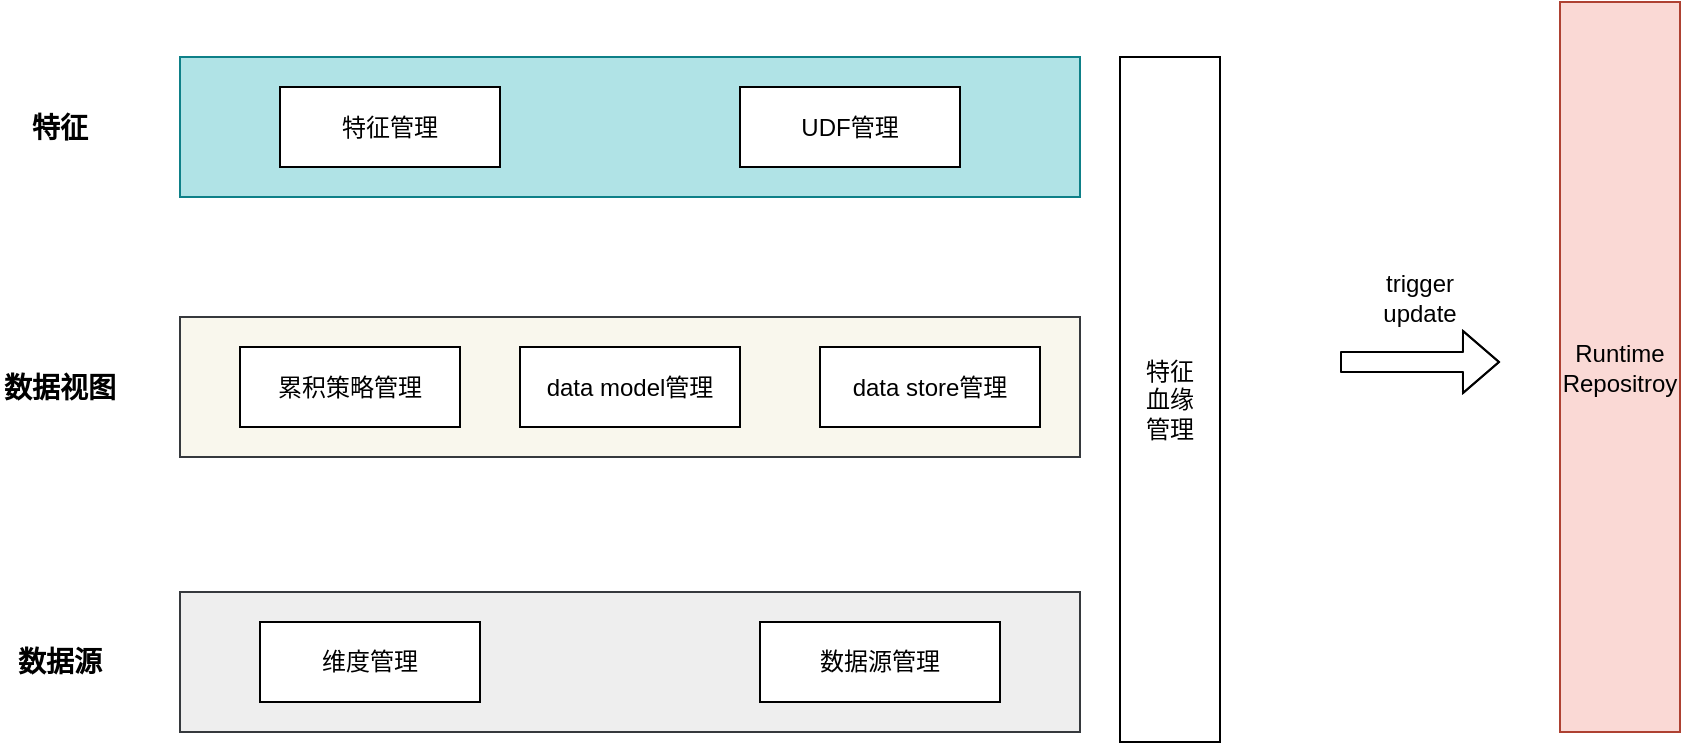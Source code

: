 <mxfile version="13.6.6" type="github">
  <diagram id="XJADYiuNlZ3As5ioFesu" name="Page-1">
    <mxGraphModel dx="1261" dy="794" grid="1" gridSize="10" guides="1" tooltips="1" connect="1" arrows="1" fold="1" page="1" pageScale="1" pageWidth="827" pageHeight="1169" math="0" shadow="0">
      <root>
        <mxCell id="0" />
        <mxCell id="1" parent="0" />
        <mxCell id="BUL7bcd7SDM6CIEStGyZ-1" value="" style="rounded=0;whiteSpace=wrap;html=1;fillColor=#eeeeee;strokeColor=#36393d;" vertex="1" parent="1">
          <mxGeometry x="200" y="495" width="450" height="70" as="geometry" />
        </mxCell>
        <mxCell id="BUL7bcd7SDM6CIEStGyZ-2" value="&lt;b&gt;&lt;font style=&quot;font-size: 14px&quot;&gt;数据源&lt;/font&gt;&lt;/b&gt;" style="text;html=1;strokeColor=none;fillColor=none;align=center;verticalAlign=middle;whiteSpace=wrap;rounded=0;" vertex="1" parent="1">
          <mxGeometry x="110" y="517.5" width="60" height="25" as="geometry" />
        </mxCell>
        <mxCell id="BUL7bcd7SDM6CIEStGyZ-3" value="&lt;b&gt;&lt;font style=&quot;font-size: 14px&quot;&gt;数据视图&lt;/font&gt;&lt;/b&gt;" style="text;html=1;strokeColor=none;fillColor=none;align=center;verticalAlign=middle;whiteSpace=wrap;rounded=0;" vertex="1" parent="1">
          <mxGeometry x="110" y="380" width="60" height="25" as="geometry" />
        </mxCell>
        <mxCell id="BUL7bcd7SDM6CIEStGyZ-4" value="&lt;b&gt;&lt;font style=&quot;font-size: 14px&quot;&gt;特征&lt;/font&gt;&lt;/b&gt;" style="text;html=1;strokeColor=none;fillColor=none;align=center;verticalAlign=middle;whiteSpace=wrap;rounded=0;" vertex="1" parent="1">
          <mxGeometry x="110" y="250" width="60" height="25" as="geometry" />
        </mxCell>
        <mxCell id="BUL7bcd7SDM6CIEStGyZ-5" value="维度管理" style="rounded=0;whiteSpace=wrap;html=1;" vertex="1" parent="1">
          <mxGeometry x="240" y="510" width="110" height="40" as="geometry" />
        </mxCell>
        <mxCell id="BUL7bcd7SDM6CIEStGyZ-7" value="" style="shape=flexArrow;endArrow=classic;html=1;endWidth=20;endSize=5.67;" edge="1" parent="1">
          <mxGeometry width="50" height="50" relative="1" as="geometry">
            <mxPoint x="780" y="380" as="sourcePoint" />
            <mxPoint x="860" y="380" as="targetPoint" />
            <Array as="points">
              <mxPoint x="820" y="380" />
            </Array>
          </mxGeometry>
        </mxCell>
        <mxCell id="BUL7bcd7SDM6CIEStGyZ-9" value="Runtime&lt;br&gt;Repositroy" style="rounded=0;whiteSpace=wrap;html=1;fillColor=#fad9d5;strokeColor=#ae4132;" vertex="1" parent="1">
          <mxGeometry x="890" y="200" width="60" height="365" as="geometry" />
        </mxCell>
        <mxCell id="BUL7bcd7SDM6CIEStGyZ-10" value="数据源管理" style="rounded=0;whiteSpace=wrap;html=1;" vertex="1" parent="1">
          <mxGeometry x="490" y="510" width="120" height="40" as="geometry" />
        </mxCell>
        <mxCell id="BUL7bcd7SDM6CIEStGyZ-11" value="" style="rounded=0;whiteSpace=wrap;html=1;fillColor=#f9f7ed;strokeColor=#36393d;" vertex="1" parent="1">
          <mxGeometry x="200" y="357.5" width="450" height="70" as="geometry" />
        </mxCell>
        <mxCell id="BUL7bcd7SDM6CIEStGyZ-12" value="累积策略管理" style="rounded=0;whiteSpace=wrap;html=1;" vertex="1" parent="1">
          <mxGeometry x="230" y="372.5" width="110" height="40" as="geometry" />
        </mxCell>
        <mxCell id="BUL7bcd7SDM6CIEStGyZ-13" value="data model管理" style="rounded=0;whiteSpace=wrap;html=1;" vertex="1" parent="1">
          <mxGeometry x="370" y="372.5" width="110" height="40" as="geometry" />
        </mxCell>
        <mxCell id="BUL7bcd7SDM6CIEStGyZ-14" value="data store管理" style="rounded=0;whiteSpace=wrap;html=1;" vertex="1" parent="1">
          <mxGeometry x="520" y="372.5" width="110" height="40" as="geometry" />
        </mxCell>
        <mxCell id="BUL7bcd7SDM6CIEStGyZ-15" value="trigger update" style="text;html=1;strokeColor=none;fillColor=none;align=center;verticalAlign=middle;whiteSpace=wrap;rounded=0;" vertex="1" parent="1">
          <mxGeometry x="800" y="337.5" width="40" height="20" as="geometry" />
        </mxCell>
        <mxCell id="BUL7bcd7SDM6CIEStGyZ-16" value="" style="rounded=0;whiteSpace=wrap;html=1;fillColor=#b0e3e6;strokeColor=#0e8088;" vertex="1" parent="1">
          <mxGeometry x="200" y="227.5" width="450" height="70" as="geometry" />
        </mxCell>
        <mxCell id="BUL7bcd7SDM6CIEStGyZ-17" value="特征管理" style="rounded=0;whiteSpace=wrap;html=1;" vertex="1" parent="1">
          <mxGeometry x="250" y="242.5" width="110" height="40" as="geometry" />
        </mxCell>
        <mxCell id="BUL7bcd7SDM6CIEStGyZ-18" value="UDF管理" style="rounded=0;whiteSpace=wrap;html=1;" vertex="1" parent="1">
          <mxGeometry x="480" y="242.5" width="110" height="40" as="geometry" />
        </mxCell>
        <mxCell id="BUL7bcd7SDM6CIEStGyZ-19" value="特征&lt;br&gt;血缘&lt;br&gt;管理" style="rounded=0;whiteSpace=wrap;html=1;" vertex="1" parent="1">
          <mxGeometry x="670" y="227.5" width="50" height="342.5" as="geometry" />
        </mxCell>
      </root>
    </mxGraphModel>
  </diagram>
</mxfile>
